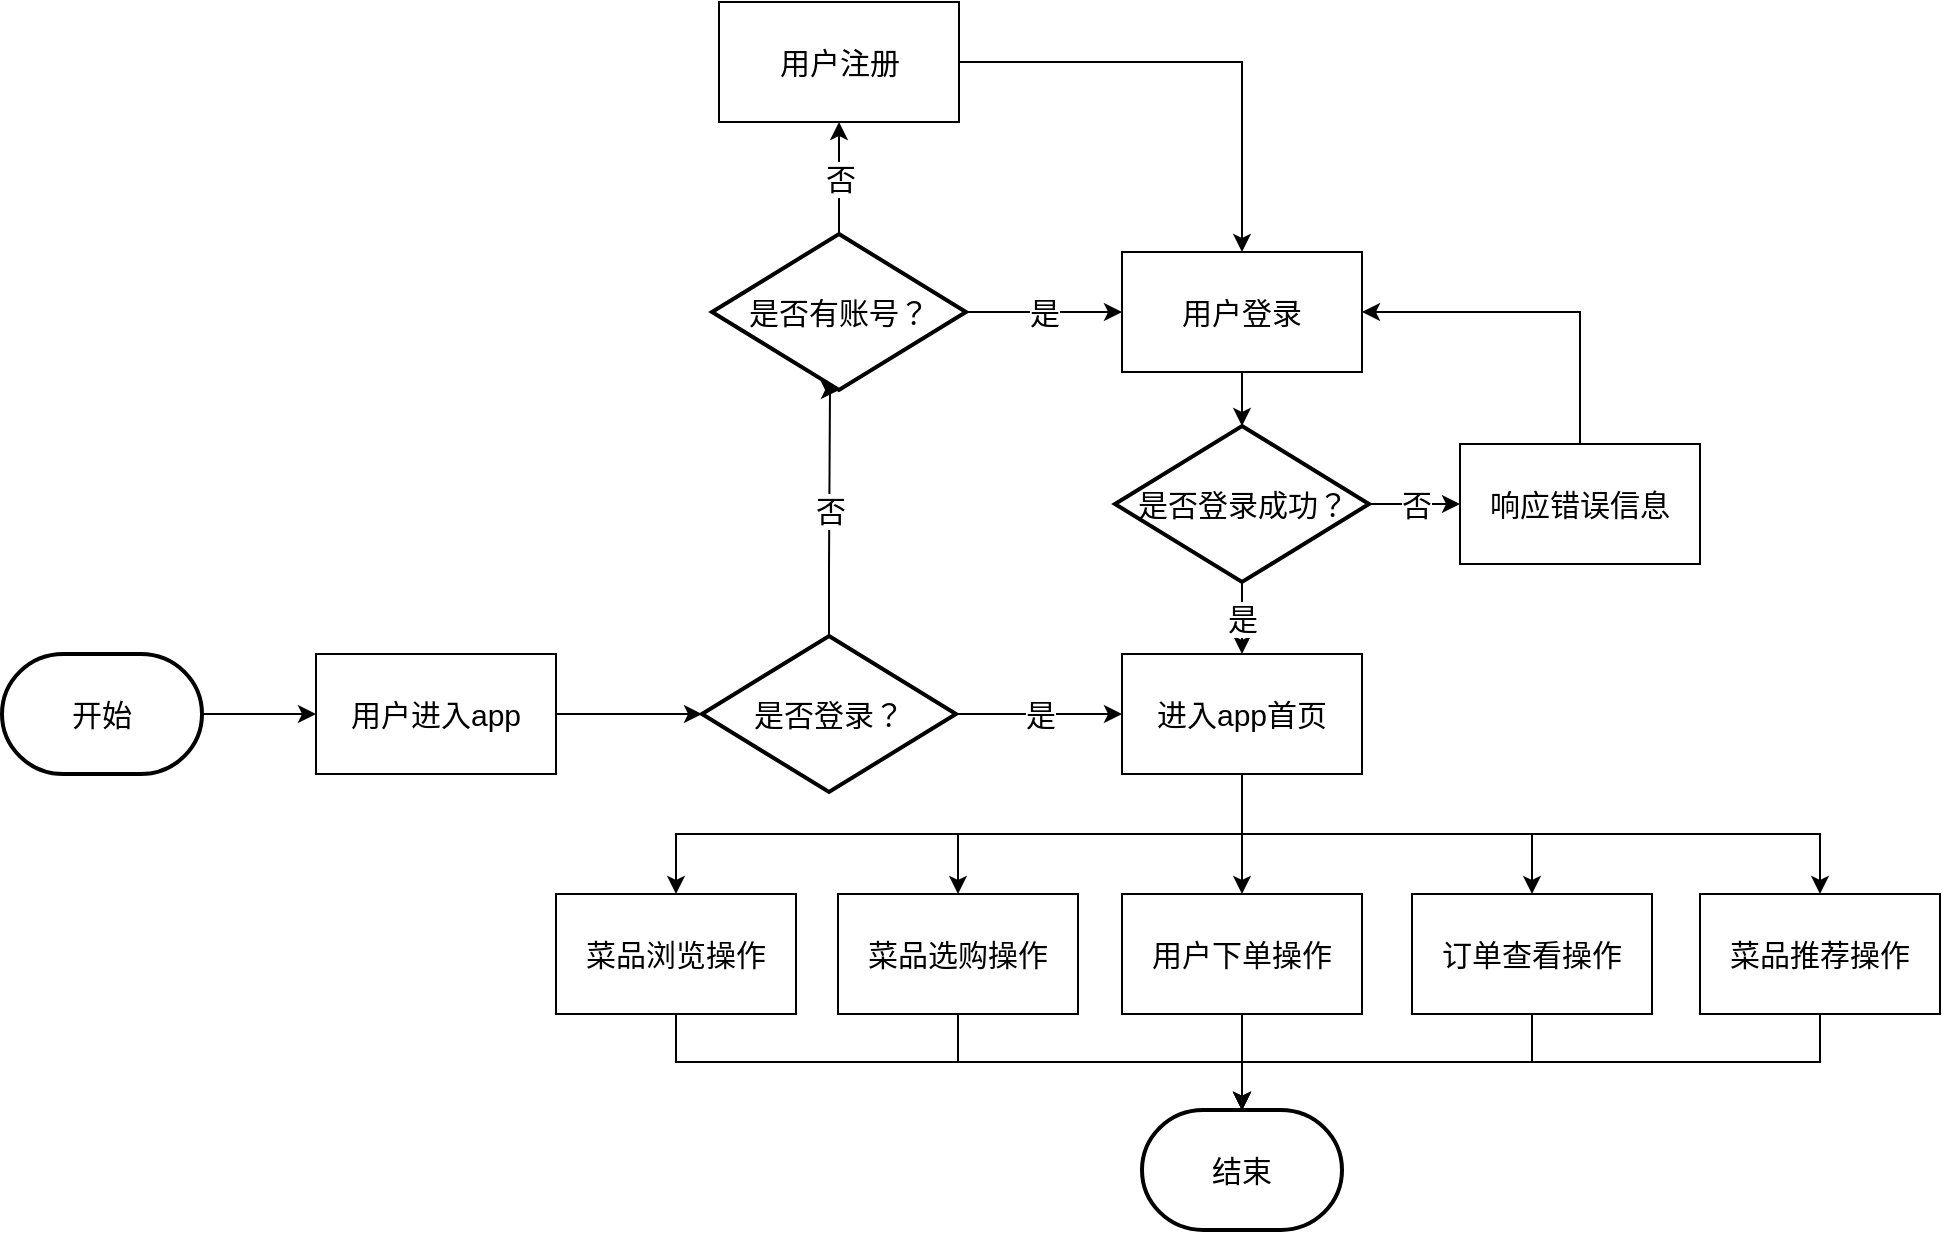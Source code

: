 <mxfile version="21.3.6" type="github">
  <diagram name="第 1 页" id="_EZv8xjl4AYSn8gJ00T0">
    <mxGraphModel dx="3468" dy="511" grid="0" gridSize="10" guides="1" tooltips="1" connect="1" arrows="1" fold="1" page="1" pageScale="1" pageWidth="827" pageHeight="1169" math="0" shadow="0">
      <root>
        <mxCell id="0" />
        <mxCell id="1" parent="0" />
        <mxCell id="KKEPbOqUAjUVmHg55h-t-3" value="否" style="edgeStyle=orthogonalEdgeStyle;rounded=0;orthogonalLoop=1;jettySize=auto;html=1;exitX=0.5;exitY=0;exitDx=0;exitDy=0;exitPerimeter=0;entryX=0.5;entryY=1;entryDx=0;entryDy=0;entryPerimeter=0;fontSize=15;" parent="1" source="KKEPbOqUAjUVmHg55h-t-5" target="KKEPbOqUAjUVmHg55h-t-8" edge="1">
          <mxGeometry relative="1" as="geometry">
            <Array as="points">
              <mxPoint x="-1364" y="706" />
              <mxPoint x="-1364" y="706" />
            </Array>
          </mxGeometry>
        </mxCell>
        <mxCell id="KKEPbOqUAjUVmHg55h-t-4" value="是" style="edgeStyle=orthogonalEdgeStyle;rounded=0;orthogonalLoop=1;jettySize=auto;html=1;exitX=1;exitY=0.5;exitDx=0;exitDy=0;exitPerimeter=0;entryX=0;entryY=0.5;entryDx=0;entryDy=0;fontSize=15;" parent="1" source="KKEPbOqUAjUVmHg55h-t-5" target="KKEPbOqUAjUVmHg55h-t-16" edge="1">
          <mxGeometry relative="1" as="geometry">
            <mxPoint as="offset" />
          </mxGeometry>
        </mxCell>
        <mxCell id="KKEPbOqUAjUVmHg55h-t-5" value="&lt;font style=&quot;font-size: 15px;&quot;&gt;是否登录？&lt;/font&gt;" style="strokeWidth=2;html=1;shape=mxgraph.flowchart.decision;whiteSpace=wrap;fontSize=15;" parent="1" vertex="1">
          <mxGeometry x="-1428" y="741" width="127" height="78" as="geometry" />
        </mxCell>
        <mxCell id="KKEPbOqUAjUVmHg55h-t-6" value="否" style="edgeStyle=orthogonalEdgeStyle;rounded=0;orthogonalLoop=1;jettySize=auto;html=1;exitX=0.5;exitY=0;exitDx=0;exitDy=0;exitPerimeter=0;entryX=0.5;entryY=1;entryDx=0;entryDy=0;fontSize=15;" parent="1" source="KKEPbOqUAjUVmHg55h-t-8" target="KKEPbOqUAjUVmHg55h-t-10" edge="1">
          <mxGeometry relative="1" as="geometry" />
        </mxCell>
        <mxCell id="KKEPbOqUAjUVmHg55h-t-7" value="是" style="edgeStyle=orthogonalEdgeStyle;rounded=0;orthogonalLoop=1;jettySize=auto;html=1;exitX=1;exitY=0.5;exitDx=0;exitDy=0;exitPerimeter=0;entryX=0;entryY=0.5;entryDx=0;entryDy=0;fontSize=15;" parent="1" source="KKEPbOqUAjUVmHg55h-t-8" target="KKEPbOqUAjUVmHg55h-t-12" edge="1">
          <mxGeometry relative="1" as="geometry" />
        </mxCell>
        <mxCell id="KKEPbOqUAjUVmHg55h-t-8" value="&lt;font style=&quot;font-size: 15px;&quot;&gt;是否有账号？&lt;/font&gt;" style="strokeWidth=2;html=1;shape=mxgraph.flowchart.decision;whiteSpace=wrap;fontSize=15;" parent="1" vertex="1">
          <mxGeometry x="-1423" y="540" width="127" height="78" as="geometry" />
        </mxCell>
        <mxCell id="KKEPbOqUAjUVmHg55h-t-9" style="edgeStyle=orthogonalEdgeStyle;rounded=0;orthogonalLoop=1;jettySize=auto;html=1;exitX=1;exitY=0.5;exitDx=0;exitDy=0;" parent="1" source="KKEPbOqUAjUVmHg55h-t-10" target="KKEPbOqUAjUVmHg55h-t-12" edge="1">
          <mxGeometry relative="1" as="geometry" />
        </mxCell>
        <mxCell id="KKEPbOqUAjUVmHg55h-t-10" value="用户注册" style="rounded=0;whiteSpace=wrap;html=1;fontSize=15;" parent="1" vertex="1">
          <mxGeometry x="-1419.5" y="424" width="120" height="60" as="geometry" />
        </mxCell>
        <mxCell id="fGXm_irRnM9peBMaLUA5-6" style="edgeStyle=orthogonalEdgeStyle;rounded=0;orthogonalLoop=1;jettySize=auto;html=1;exitX=0.5;exitY=1;exitDx=0;exitDy=0;" edge="1" parent="1" source="KKEPbOqUAjUVmHg55h-t-12" target="fGXm_irRnM9peBMaLUA5-5">
          <mxGeometry relative="1" as="geometry" />
        </mxCell>
        <mxCell id="KKEPbOqUAjUVmHg55h-t-12" value="用户登录" style="rounded=0;whiteSpace=wrap;html=1;fontSize=15;" parent="1" vertex="1">
          <mxGeometry x="-1218" y="549" width="120" height="60" as="geometry" />
        </mxCell>
        <mxCell id="fGXm_irRnM9peBMaLUA5-18" style="edgeStyle=orthogonalEdgeStyle;rounded=0;orthogonalLoop=1;jettySize=auto;html=1;exitX=0.5;exitY=1;exitDx=0;exitDy=0;entryX=0.5;entryY=0;entryDx=0;entryDy=0;" edge="1" parent="1" source="KKEPbOqUAjUVmHg55h-t-16" target="fGXm_irRnM9peBMaLUA5-10">
          <mxGeometry relative="1" as="geometry" />
        </mxCell>
        <mxCell id="fGXm_irRnM9peBMaLUA5-20" style="edgeStyle=orthogonalEdgeStyle;rounded=0;orthogonalLoop=1;jettySize=auto;html=1;exitX=0.5;exitY=1;exitDx=0;exitDy=0;" edge="1" parent="1" source="KKEPbOqUAjUVmHg55h-t-16" target="fGXm_irRnM9peBMaLUA5-14">
          <mxGeometry relative="1" as="geometry" />
        </mxCell>
        <mxCell id="fGXm_irRnM9peBMaLUA5-21" style="edgeStyle=orthogonalEdgeStyle;rounded=0;orthogonalLoop=1;jettySize=auto;html=1;exitX=0.5;exitY=1;exitDx=0;exitDy=0;" edge="1" parent="1" source="KKEPbOqUAjUVmHg55h-t-16" target="fGXm_irRnM9peBMaLUA5-15">
          <mxGeometry relative="1" as="geometry" />
        </mxCell>
        <mxCell id="fGXm_irRnM9peBMaLUA5-22" style="edgeStyle=orthogonalEdgeStyle;rounded=0;orthogonalLoop=1;jettySize=auto;html=1;exitX=0.5;exitY=1;exitDx=0;exitDy=0;" edge="1" parent="1" source="KKEPbOqUAjUVmHg55h-t-16" target="fGXm_irRnM9peBMaLUA5-17">
          <mxGeometry relative="1" as="geometry" />
        </mxCell>
        <mxCell id="fGXm_irRnM9peBMaLUA5-23" style="edgeStyle=orthogonalEdgeStyle;rounded=0;orthogonalLoop=1;jettySize=auto;html=1;exitX=0.5;exitY=1;exitDx=0;exitDy=0;" edge="1" parent="1" source="KKEPbOqUAjUVmHg55h-t-16" target="fGXm_irRnM9peBMaLUA5-16">
          <mxGeometry relative="1" as="geometry" />
        </mxCell>
        <mxCell id="KKEPbOqUAjUVmHg55h-t-16" value="进入app首页" style="rounded=0;whiteSpace=wrap;html=1;fontSize=15;" parent="1" vertex="1">
          <mxGeometry x="-1218" y="750" width="120" height="60" as="geometry" />
        </mxCell>
        <mxCell id="fGXm_irRnM9peBMaLUA5-3" style="edgeStyle=orthogonalEdgeStyle;rounded=0;orthogonalLoop=1;jettySize=auto;html=1;" edge="1" parent="1" source="fGXm_irRnM9peBMaLUA5-1" target="fGXm_irRnM9peBMaLUA5-2">
          <mxGeometry relative="1" as="geometry" />
        </mxCell>
        <mxCell id="fGXm_irRnM9peBMaLUA5-1" value="开始" style="strokeWidth=2;html=1;shape=mxgraph.flowchart.terminator;whiteSpace=wrap;fontSize=15;" vertex="1" parent="1">
          <mxGeometry x="-1778" y="750" width="100" height="60" as="geometry" />
        </mxCell>
        <mxCell id="fGXm_irRnM9peBMaLUA5-4" style="edgeStyle=orthogonalEdgeStyle;rounded=0;orthogonalLoop=1;jettySize=auto;html=1;entryX=0;entryY=0.5;entryDx=0;entryDy=0;entryPerimeter=0;" edge="1" parent="1" source="fGXm_irRnM9peBMaLUA5-2" target="KKEPbOqUAjUVmHg55h-t-5">
          <mxGeometry relative="1" as="geometry" />
        </mxCell>
        <mxCell id="fGXm_irRnM9peBMaLUA5-2" value="用户进入app" style="rounded=0;whiteSpace=wrap;html=1;fontSize=15;" vertex="1" parent="1">
          <mxGeometry x="-1621" y="750" width="120" height="60" as="geometry" />
        </mxCell>
        <mxCell id="fGXm_irRnM9peBMaLUA5-7" value="是" style="edgeStyle=orthogonalEdgeStyle;rounded=0;orthogonalLoop=1;jettySize=auto;html=1;exitX=0.5;exitY=1;exitDx=0;exitDy=0;exitPerimeter=0;entryX=0.5;entryY=0;entryDx=0;entryDy=0;fontSize=15;" edge="1" parent="1" source="fGXm_irRnM9peBMaLUA5-5" target="KKEPbOqUAjUVmHg55h-t-16">
          <mxGeometry relative="1" as="geometry" />
        </mxCell>
        <mxCell id="fGXm_irRnM9peBMaLUA5-12" value="否" style="edgeStyle=orthogonalEdgeStyle;rounded=0;orthogonalLoop=1;jettySize=auto;html=1;exitX=1;exitY=0.5;exitDx=0;exitDy=0;exitPerimeter=0;entryX=0;entryY=0.5;entryDx=0;entryDy=0;fontSize=15;" edge="1" parent="1" source="fGXm_irRnM9peBMaLUA5-5" target="fGXm_irRnM9peBMaLUA5-11">
          <mxGeometry relative="1" as="geometry" />
        </mxCell>
        <mxCell id="fGXm_irRnM9peBMaLUA5-5" value="&lt;font style=&quot;font-size: 15px;&quot;&gt;是否登录成功？&lt;/font&gt;" style="strokeWidth=2;html=1;shape=mxgraph.flowchart.decision;whiteSpace=wrap;fontSize=15;" vertex="1" parent="1">
          <mxGeometry x="-1221.5" y="636" width="127" height="78" as="geometry" />
        </mxCell>
        <mxCell id="fGXm_irRnM9peBMaLUA5-25" style="edgeStyle=orthogonalEdgeStyle;rounded=0;orthogonalLoop=1;jettySize=auto;html=1;exitX=0.5;exitY=1;exitDx=0;exitDy=0;" edge="1" parent="1" source="fGXm_irRnM9peBMaLUA5-10" target="fGXm_irRnM9peBMaLUA5-24">
          <mxGeometry relative="1" as="geometry" />
        </mxCell>
        <mxCell id="fGXm_irRnM9peBMaLUA5-10" value="&lt;font style=&quot;font-size: 15px;&quot;&gt;菜品浏览操作&lt;/font&gt;" style="rounded=0;whiteSpace=wrap;html=1;fontSize=18;" vertex="1" parent="1">
          <mxGeometry x="-1501" y="870" width="120" height="60" as="geometry" />
        </mxCell>
        <mxCell id="fGXm_irRnM9peBMaLUA5-13" style="edgeStyle=orthogonalEdgeStyle;rounded=0;orthogonalLoop=1;jettySize=auto;html=1;exitX=0.5;exitY=0;exitDx=0;exitDy=0;entryX=1;entryY=0.5;entryDx=0;entryDy=0;" edge="1" parent="1" source="fGXm_irRnM9peBMaLUA5-11" target="KKEPbOqUAjUVmHg55h-t-12">
          <mxGeometry relative="1" as="geometry" />
        </mxCell>
        <mxCell id="fGXm_irRnM9peBMaLUA5-11" value="响应错误信息" style="rounded=0;whiteSpace=wrap;html=1;fontSize=15;" vertex="1" parent="1">
          <mxGeometry x="-1049" y="645" width="120" height="60" as="geometry" />
        </mxCell>
        <mxCell id="fGXm_irRnM9peBMaLUA5-26" style="edgeStyle=orthogonalEdgeStyle;rounded=0;orthogonalLoop=1;jettySize=auto;html=1;exitX=0.5;exitY=1;exitDx=0;exitDy=0;entryX=0.5;entryY=0;entryDx=0;entryDy=0;entryPerimeter=0;" edge="1" parent="1" source="fGXm_irRnM9peBMaLUA5-14" target="fGXm_irRnM9peBMaLUA5-24">
          <mxGeometry relative="1" as="geometry">
            <mxPoint x="-1158.158" y="981.907" as="targetPoint" />
          </mxGeometry>
        </mxCell>
        <mxCell id="fGXm_irRnM9peBMaLUA5-14" value="&lt;font style=&quot;font-size: 15px;&quot;&gt;菜品选购操作&lt;/font&gt;" style="rounded=0;whiteSpace=wrap;html=1;fontSize=18;" vertex="1" parent="1">
          <mxGeometry x="-1360" y="870" width="120" height="60" as="geometry" />
        </mxCell>
        <mxCell id="fGXm_irRnM9peBMaLUA5-27" style="edgeStyle=orthogonalEdgeStyle;rounded=0;orthogonalLoop=1;jettySize=auto;html=1;exitX=0.5;exitY=1;exitDx=0;exitDy=0;entryX=0.5;entryY=0;entryDx=0;entryDy=0;entryPerimeter=0;" edge="1" parent="1" source="fGXm_irRnM9peBMaLUA5-15" target="fGXm_irRnM9peBMaLUA5-24">
          <mxGeometry relative="1" as="geometry" />
        </mxCell>
        <mxCell id="fGXm_irRnM9peBMaLUA5-15" value="&lt;span style=&quot;font-size: 15px;&quot;&gt;用户下单操作&lt;/span&gt;" style="rounded=0;whiteSpace=wrap;html=1;fontSize=18;" vertex="1" parent="1">
          <mxGeometry x="-1218" y="870" width="120" height="60" as="geometry" />
        </mxCell>
        <mxCell id="fGXm_irRnM9peBMaLUA5-29" style="edgeStyle=orthogonalEdgeStyle;rounded=0;orthogonalLoop=1;jettySize=auto;html=1;exitX=0.5;exitY=1;exitDx=0;exitDy=0;entryX=0.5;entryY=0;entryDx=0;entryDy=0;entryPerimeter=0;" edge="1" parent="1" source="fGXm_irRnM9peBMaLUA5-16" target="fGXm_irRnM9peBMaLUA5-24">
          <mxGeometry relative="1" as="geometry" />
        </mxCell>
        <mxCell id="fGXm_irRnM9peBMaLUA5-16" value="&lt;font style=&quot;font-size: 15px;&quot;&gt;菜品推荐操作&lt;/font&gt;" style="rounded=0;whiteSpace=wrap;html=1;fontSize=18;" vertex="1" parent="1">
          <mxGeometry x="-929" y="870" width="120" height="60" as="geometry" />
        </mxCell>
        <mxCell id="fGXm_irRnM9peBMaLUA5-28" style="edgeStyle=orthogonalEdgeStyle;rounded=0;orthogonalLoop=1;jettySize=auto;html=1;exitX=0.5;exitY=1;exitDx=0;exitDy=0;entryX=0.5;entryY=0;entryDx=0;entryDy=0;entryPerimeter=0;" edge="1" parent="1" source="fGXm_irRnM9peBMaLUA5-17" target="fGXm_irRnM9peBMaLUA5-24">
          <mxGeometry relative="1" as="geometry" />
        </mxCell>
        <mxCell id="fGXm_irRnM9peBMaLUA5-17" value="&lt;font style=&quot;font-size: 15px;&quot;&gt;订单查看操作&lt;/font&gt;" style="rounded=0;whiteSpace=wrap;html=1;fontSize=18;" vertex="1" parent="1">
          <mxGeometry x="-1073" y="870" width="120" height="60" as="geometry" />
        </mxCell>
        <mxCell id="fGXm_irRnM9peBMaLUA5-24" value="结束" style="strokeWidth=2;html=1;shape=mxgraph.flowchart.terminator;whiteSpace=wrap;fontSize=15;" vertex="1" parent="1">
          <mxGeometry x="-1208" y="978" width="100" height="60" as="geometry" />
        </mxCell>
      </root>
    </mxGraphModel>
  </diagram>
</mxfile>
